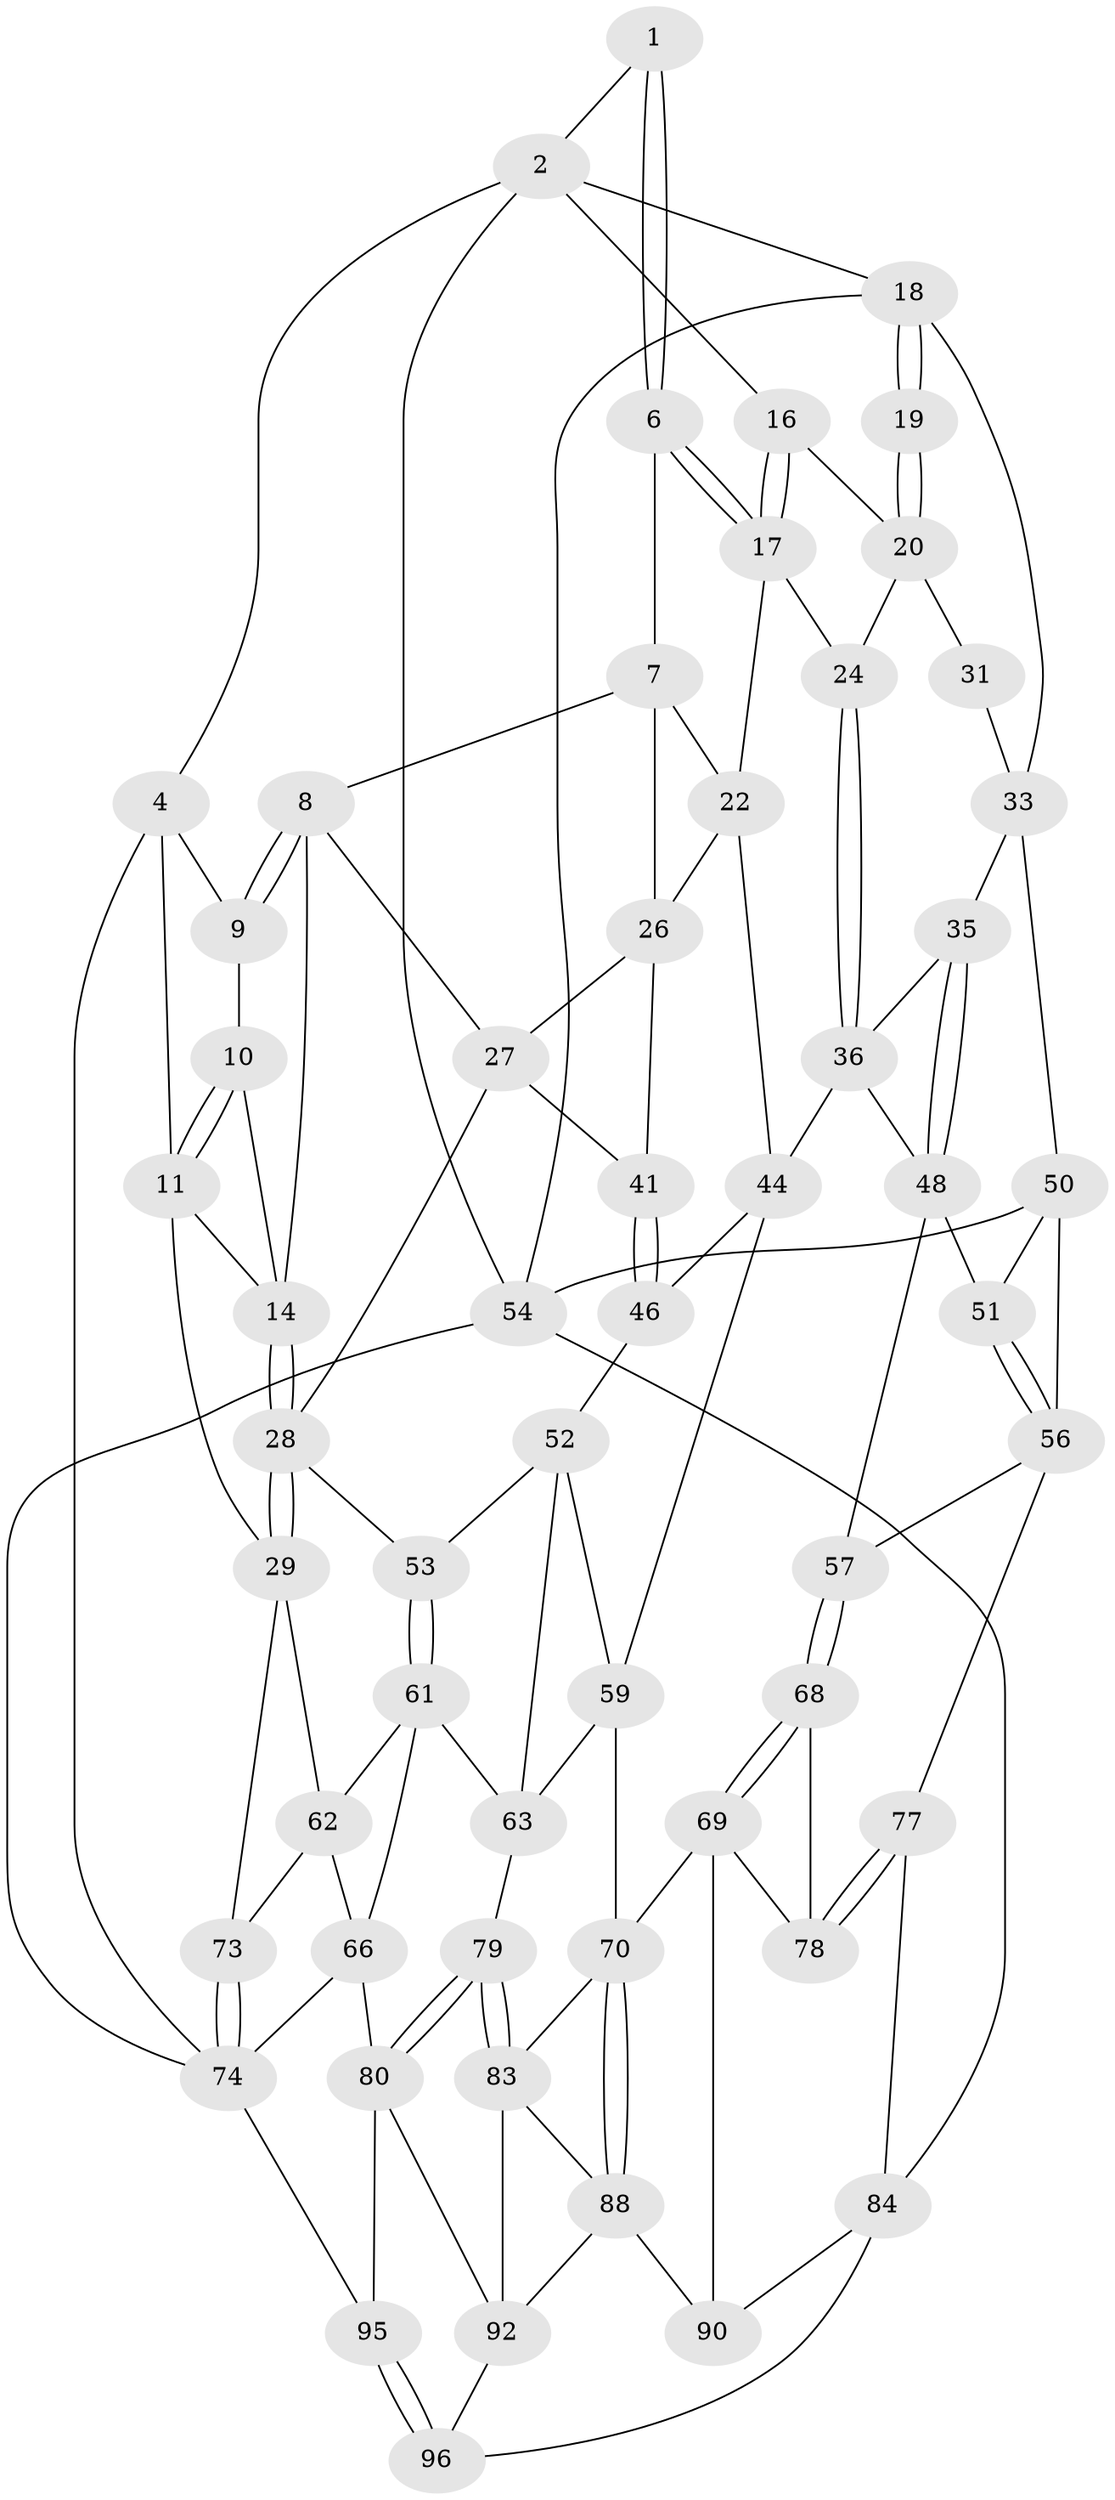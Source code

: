 // Generated by graph-tools (version 1.1) at 2025/52/02/27/25 19:52:37]
// undirected, 57 vertices, 125 edges
graph export_dot {
graph [start="1"]
  node [color=gray90,style=filled];
  1 [pos="+0.45532145420953923+0"];
  2 [pos="+0.9233343999545934+0",super="+3"];
  4 [pos="+0+0",super="+5"];
  6 [pos="+0.4550082342209525+0.014157155060983431"];
  7 [pos="+0.4292649760849705+0.047978313965439376",super="+23"];
  8 [pos="+0.2890953540341396+0.13838615973715207",super="+13"];
  9 [pos="+0.19999061833713344+0.014502634948754171"];
  10 [pos="+0.14310897209759701+0.07110029692752069"];
  11 [pos="+0+0.020384339949290634",super="+12"];
  14 [pos="+0.21318046518170938+0.26750808908806323",super="+15"];
  16 [pos="+0.8056654032795713+0"];
  17 [pos="+0.5609755128924903+0.10988496732787803",super="+21"];
  18 [pos="+1+0.22774433355091572",super="+32"];
  19 [pos="+0.9506142564585944+0.24001266007768957"];
  20 [pos="+0.7952101478293433+0.05518112663432866",super="+25"];
  22 [pos="+0.6371983702415324+0.29630906135293",super="+37"];
  24 [pos="+0.6432520393247544+0.29655473987702285"];
  26 [pos="+0.3232763268489566+0.29361293452542403",super="+38"];
  27 [pos="+0.2868273458327155+0.2893901571065644",super="+39"];
  28 [pos="+0.06844801536067313+0.3757610294699492",super="+40"];
  29 [pos="+0+0.41817028332053635",super="+30"];
  31 [pos="+0.9088449730441469+0.2538405711380262"];
  33 [pos="+1+0.41584001428988704",super="+34"];
  35 [pos="+0.7710535131362743+0.4148588726321713"];
  36 [pos="+0.6441146551115792+0.2980638855854116",super="+43"];
  41 [pos="+0.4569361158043673+0.40274820166651715",super="+42"];
  44 [pos="+0.5514896608678185+0.5756067197538747",super="+45"];
  46 [pos="+0.45420909419047817+0.559568550890347",super="+47"];
  48 [pos="+0.7848894559241415+0.4748793511461537",super="+49"];
  50 [pos="+0.8967182383089227+0.5154530646808906",super="+55"];
  51 [pos="+0.8138396474714326+0.49435117192271816"];
  52 [pos="+0.30049598409135986+0.5623510248330811",super="+60"];
  53 [pos="+0.2758516015511307+0.5392613197747009"];
  54 [pos="+1+0.697008044384392",super="+65"];
  56 [pos="+0.8324707977575175+0.6586867371861648",super="+58"];
  57 [pos="+0.6596477976634436+0.6442291466629799"];
  59 [pos="+0.425512026304552+0.6454715514561731",super="+72"];
  61 [pos="+0.2139679647208502+0.6011892360362306",super="+64"];
  62 [pos="+0.06788072574986255+0.584335519897227",super="+67"];
  63 [pos="+0.263073827731781+0.7198148673215188",super="+76"];
  66 [pos="+0.14142700588236953+0.7700111884443198",super="+82"];
  68 [pos="+0.6475094430262548+0.744303475899926"];
  69 [pos="+0.6236157783283326+0.7669148094419629",super="+87"];
  70 [pos="+0.6219449855586159+0.7677085562375663",super="+71"];
  73 [pos="+0+0.7519686824941896"];
  74 [pos="+0+1",super="+75"];
  77 [pos="+0.8300019888400665+0.8224964820048827",super="+85"];
  78 [pos="+0.7445268584593041+0.7931954889463766",super="+86"];
  79 [pos="+0.3604695108591367+0.8306899101812608"];
  80 [pos="+0.3344649669291024+0.8804825324734398",super="+81"];
  83 [pos="+0.40563540048129+0.8001426302013351",super="+89"];
  84 [pos="+1+1",super="+94"];
  88 [pos="+0.5632765068306889+0.8486071165710095",super="+91"];
  90 [pos="+0.6258015892141842+0.9781062133887617"];
  92 [pos="+0.45103144217396907+0.9783987246043115",super="+93"];
  95 [pos="+0.024109084615308654+1"];
  96 [pos="+0.4514272005236972+1"];
  1 -- 2;
  1 -- 6;
  1 -- 6;
  2 -- 16;
  2 -- 18;
  2 -- 4;
  2 -- 54;
  4 -- 74;
  4 -- 11;
  4 -- 9;
  6 -- 7;
  6 -- 17;
  6 -- 17;
  7 -- 8;
  7 -- 26;
  7 -- 22;
  8 -- 9;
  8 -- 9;
  8 -- 27;
  8 -- 14;
  9 -- 10;
  10 -- 11;
  10 -- 11;
  10 -- 14;
  11 -- 29;
  11 -- 14;
  14 -- 28;
  14 -- 28;
  16 -- 17;
  16 -- 17;
  16 -- 20;
  17 -- 24;
  17 -- 22;
  18 -- 19;
  18 -- 19;
  18 -- 33;
  18 -- 54;
  19 -- 20;
  19 -- 20;
  20 -- 24;
  20 -- 31;
  22 -- 44;
  22 -- 26;
  24 -- 36;
  24 -- 36;
  26 -- 27;
  26 -- 41;
  27 -- 41;
  27 -- 28;
  28 -- 29;
  28 -- 29;
  28 -- 53;
  29 -- 62;
  29 -- 73;
  31 -- 33;
  33 -- 50;
  33 -- 35;
  35 -- 36;
  35 -- 48;
  35 -- 48;
  36 -- 48;
  36 -- 44;
  41 -- 46 [weight=2];
  41 -- 46;
  44 -- 59;
  44 -- 46;
  46 -- 52;
  48 -- 51;
  48 -- 57;
  50 -- 51;
  50 -- 56;
  50 -- 54;
  51 -- 56;
  51 -- 56;
  52 -- 53;
  52 -- 59;
  52 -- 63;
  53 -- 61;
  53 -- 61;
  54 -- 84;
  54 -- 74;
  56 -- 57;
  56 -- 77;
  57 -- 68;
  57 -- 68;
  59 -- 63;
  59 -- 70;
  61 -- 62;
  61 -- 66;
  61 -- 63;
  62 -- 73;
  62 -- 66;
  63 -- 79;
  66 -- 80;
  66 -- 74;
  68 -- 69;
  68 -- 69;
  68 -- 78;
  69 -- 70;
  69 -- 90;
  69 -- 78;
  70 -- 88;
  70 -- 88;
  70 -- 83;
  73 -- 74;
  73 -- 74;
  74 -- 95;
  77 -- 78 [weight=2];
  77 -- 78;
  77 -- 84;
  79 -- 80;
  79 -- 80;
  79 -- 83;
  79 -- 83;
  80 -- 95;
  80 -- 92;
  83 -- 88;
  83 -- 92;
  84 -- 96;
  84 -- 90;
  88 -- 90;
  88 -- 92;
  92 -- 96;
  95 -- 96;
  95 -- 96;
}
